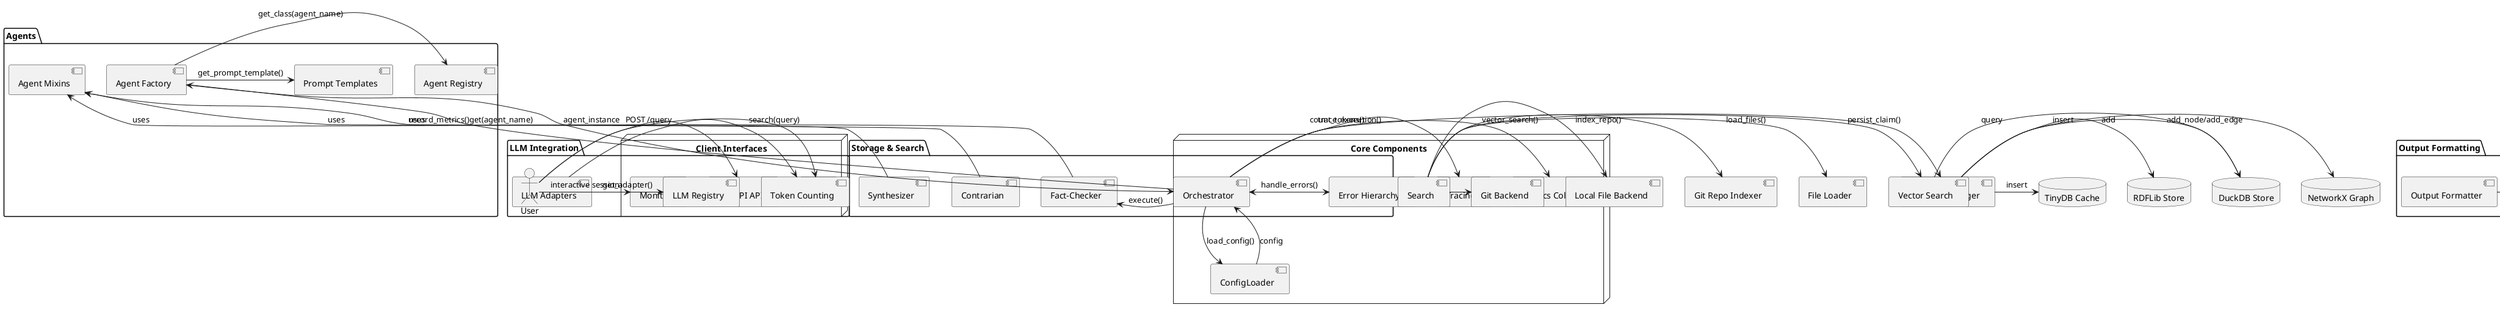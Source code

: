 @startuml
"User" as user

node "Client Interfaces" {
  component "CLI" as CLI
  component "FastAPI API" as FastAPI
  component "Monitor" as Monitor
}

node "Core Components" {
  component "Orchestrator" as Orchestrator
  component "ConfigLoader" as ConfigLoader
  component "Error Hierarchy" as Errors
  component "Metrics Collector" as Metrics
  component "Tracing" as Tracing
}

package "Agents" {
  component "Agent Factory" as AgentFactory
  component "Agent Registry" as AgentRegistry
  component "Prompt Templates" as PromptTemplates

  component "Synthesizer" as Synthesizer
  component "Contrarian" as Contrarian
  component "Fact-Checker" as FactChecker

  component "Agent Mixins" as AgentMixins
}

package "LLM Integration" {
  component "LLM Registry" as LLMRegistry
  component "LLM Adapters" as LLMAdapters
  component "Token Counting" as TokenCounting
}

package "Storage & Search" {
  component "Storage Manager" as StorageManager
  component "Search" as Search
  component "Vector Search" as VectorSearch
  component "File Loader" as FileLoader
  component "Git Repo Indexer" as GitRepoIndexer
  component "Local File Backend" as LocalFileBackend
  component "Git Backend" as GitBackend

  database "NetworkX Graph" as NX
  database "DuckDB Store" as DuckDB
  database "RDFLib Store" as RDF
  database "TinyDB Cache" as TinyDB
}

package "Output Formatting" {
  component "Output Formatter" as OutputFormatter
  component "Synthesis" as Synthesis
}

user -> CLI : search(query)
CLI -> Orchestrator : run_query(query)

user -> FastAPI : POST /query
FastAPI -> Orchestrator : run_query(query)

user -> Monitor : interactive session
Monitor -> Orchestrator : run_query(query)

Orchestrator -> ConfigLoader : load_config()
ConfigLoader --> Orchestrator : config

Orchestrator -> Metrics : record_metrics()
Orchestrator -> Tracing : trace_execution()
Orchestrator <-> Errors : handle_errors()

Orchestrator -> AgentFactory : get(agent_name)
AgentFactory -> AgentRegistry : get_class(agent_name)
AgentFactory --> Orchestrator : agent_instance

AgentFactory -> PromptTemplates : get_prompt_template()
AgentMixins <-- Synthesizer : uses
AgentMixins <-- Contrarian : uses
AgentMixins <-- FactChecker : uses

Orchestrator -> Synthesizer : execute()
Orchestrator -> Contrarian : execute()
Orchestrator -> FactChecker : execute()

Synthesizer -> LLMAdapters : generate()
Contrarian -> LLMAdapters : generate()
FactChecker -> LLMAdapters : generate()

LLMAdapters -> TokenCounting : count_tokens()
LLMAdapters -> LLMRegistry : get_adapter()

Orchestrator -> StorageManager : persist_claim()
StorageManager -> NX : add_node/add_edge
StorageManager -> DuckDB : insert
StorageManager -> RDF : add
StorageManager -> TinyDB : insert

Orchestrator -> Search : search()
Search -> VectorSearch : vector_search()
Search -> FileLoader : load_files()
Search -> GitRepoIndexer : index_repo()
Search -> LocalFileBackend
Search -> GitBackend
VectorSearch -> DuckDB : query

Orchestrator -> OutputFormatter : format_result()
OutputFormatter -> Synthesis : build_answer()/build_rationale()
@enduml
